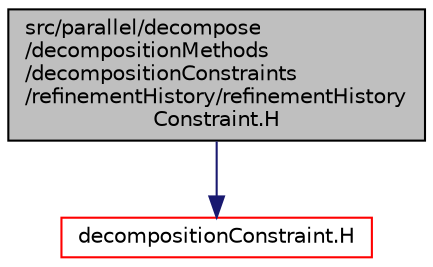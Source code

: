 digraph "src/parallel/decompose/decompositionMethods/decompositionConstraints/refinementHistory/refinementHistoryConstraint.H"
{
  bgcolor="transparent";
  edge [fontname="Helvetica",fontsize="10",labelfontname="Helvetica",labelfontsize="10"];
  node [fontname="Helvetica",fontsize="10",shape=record];
  Node0 [label="src/parallel/decompose\l/decompositionMethods\l/decompositionConstraints\l/refinementHistory/refinementHistory\lConstraint.H",height=0.2,width=0.4,color="black", fillcolor="grey75", style="filled", fontcolor="black"];
  Node0 -> Node1 [color="midnightblue",fontsize="10",style="solid",fontname="Helvetica"];
  Node1 [label="decompositionConstraint.H",height=0.2,width=0.4,color="red",URL="$a13847.html"];
}
